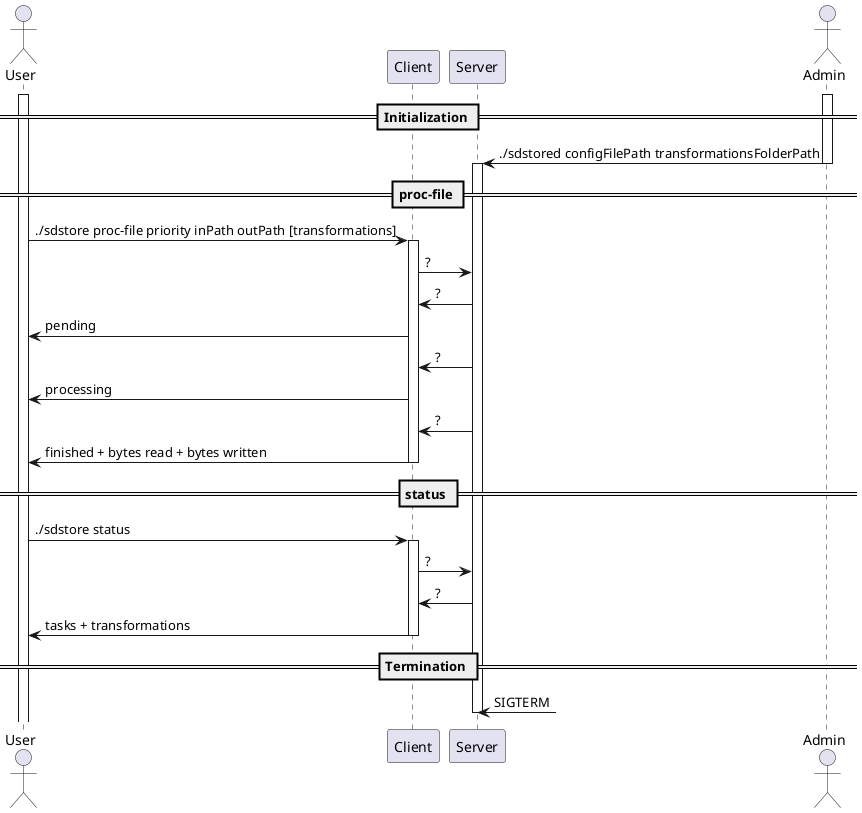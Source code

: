@startuml myimage.svg
skinparam Shadowing false
skinparam defaultFontName monospace

actor User
participant Client
participant Server
actor Admin

activate User

== Initialization ==
activate Admin
Admin -> Server: ./sdstored configFilePath transformationsFolderPath
deactivate Admin
activate Server

== proc-file ==
User -> Client: ./sdstore proc-file priority inPath outPath [transformations]
activate Client
Client -> Server: ?
Server -> Client: ?
Client -> User: pending
Server -> Client: ?
Client -> User: processing
Server -> Client: ?
Client -> User: finished + bytes read + bytes written
deactivate Client

== status ==
User -> Client: ./sdstore status
activate Client
Client -> Server: ?
Server -> Client: ?
Client -> User: tasks + transformations
deactivate Client

== Termination ==

Server <-? : SIGTERM
deactivate Server
@enduml
